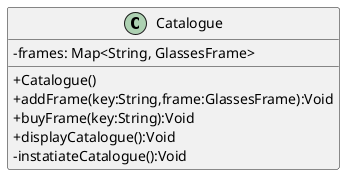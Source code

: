 @startuml
skinparam classAttributeIconSize 0



class Catalogue {
- frames: Map<String, GlassesFrame>
+ Catalogue()
+addFrame(key:String,frame:GlassesFrame):Void
+buyFrame(key:String):Void
+displayCatalogue():Void
-instatiateCatalogue():Void
}


@enduml